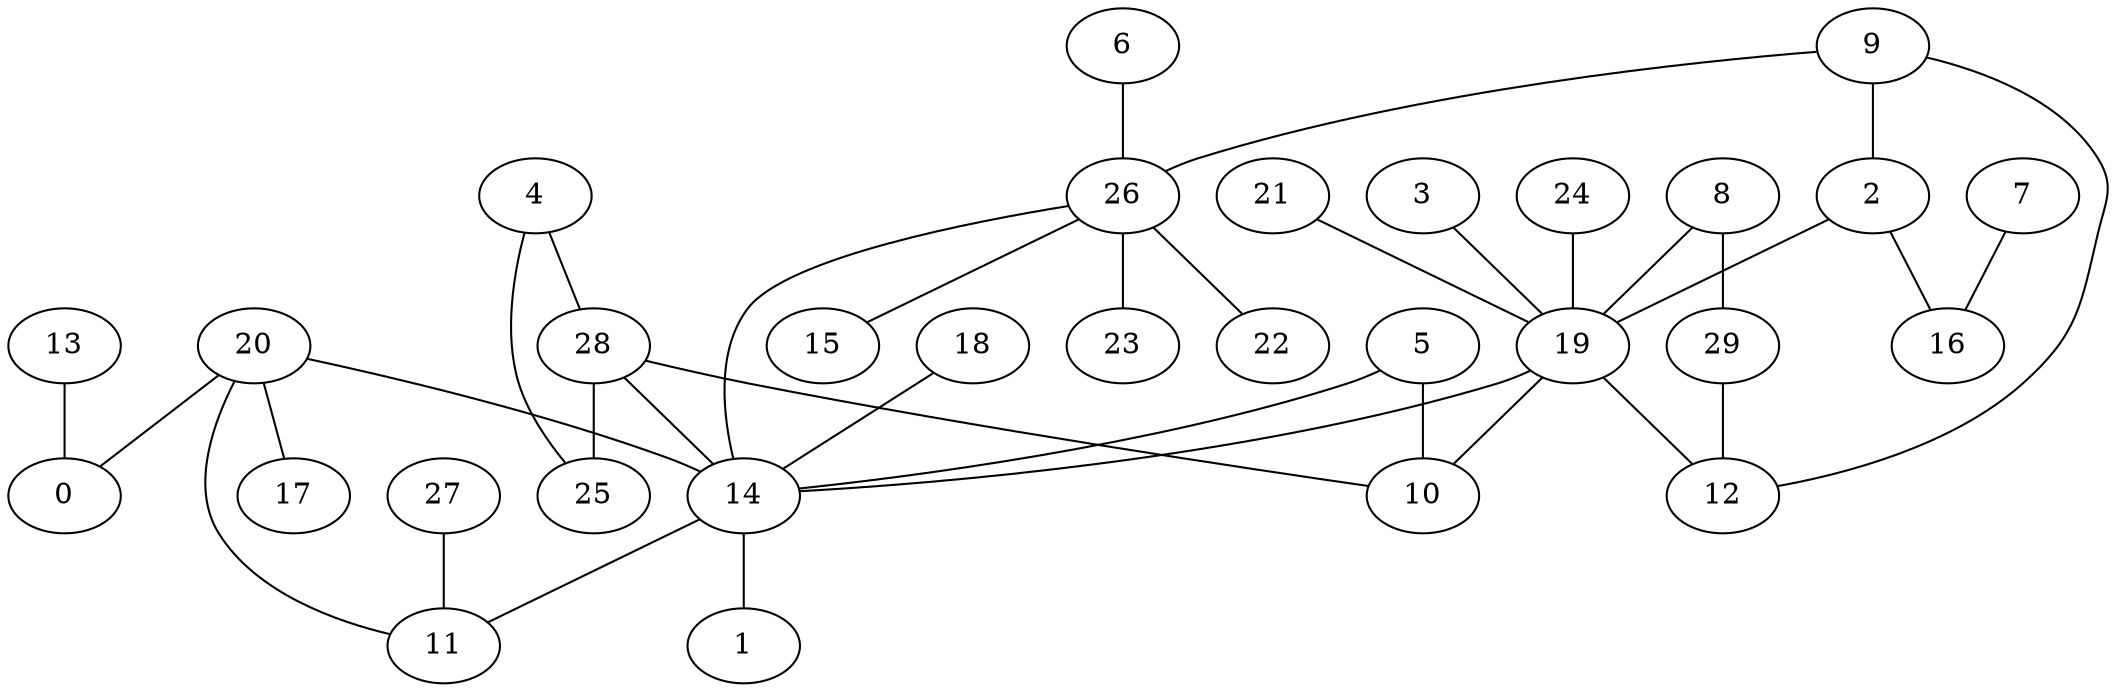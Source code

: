 digraph GG_graph {

subgraph G_graph {
edge [color = black]
"29" -> "12" [dir = none]
"4" -> "28" [dir = none]
"8" -> "19" [dir = none]
"9" -> "12" [dir = none]
"9" -> "26" [dir = none]
"18" -> "14" [dir = none]
"28" -> "25" [dir = none]
"28" -> "14" [dir = none]
"26" -> "23" [dir = none]
"26" -> "22" [dir = none]
"26" -> "15" [dir = none]
"26" -> "14" [dir = none]
"14" -> "11" [dir = none]
"14" -> "1" [dir = none]
"19" -> "10" [dir = none]
"19" -> "14" [dir = none]
"3" -> "19" [dir = none]
"6" -> "26" [dir = none]
"20" -> "0" [dir = none]
"20" -> "17" [dir = none]
"20" -> "14" [dir = none]
"7" -> "16" [dir = none]
"27" -> "11" [dir = none]
"24" -> "19" [dir = none]
"2" -> "16" [dir = none]
"2" -> "19" [dir = none]
"13" -> "0" [dir = none]
"5" -> "10" [dir = none]
"21" -> "19" [dir = none]
"28" -> "10" [dir = none]
"5" -> "14" [dir = none]
"8" -> "29" [dir = none]
"4" -> "25" [dir = none]
"9" -> "2" [dir = none]
"19" -> "12" [dir = none]
"20" -> "11" [dir = none]
}

}
